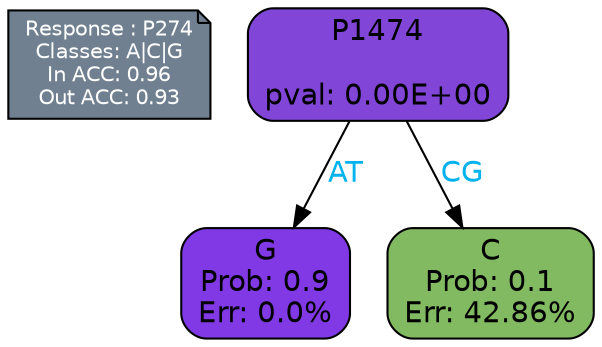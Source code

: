 digraph Tree {
node [shape=box, style="filled, rounded", color="black", fontname=helvetica] ;
graph [ranksep=equally, splines=polylines, bgcolor=transparent, dpi=600] ;
edge [fontname=helvetica] ;
LEGEND [label="Response : P274
Classes: A|C|G
In ACC: 0.96
Out ACC: 0.93
",shape=note,align=left,style=filled,fillcolor="slategray",fontcolor="white",fontsize=10];1 [label="P1474

pval: 0.00E+00", fillcolor="#8145d8"] ;
2 [label="G
Prob: 0.9
Err: 0.0%", fillcolor="#8139e5"] ;
3 [label="C
Prob: 0.1
Err: 42.86%", fillcolor="#82ba62"] ;
1 -> 2 [label="AT",fontcolor=deepskyblue2] ;
1 -> 3 [label="CG",fontcolor=deepskyblue2] ;
{rank = same; 2;3;}{rank = same; LEGEND;1;}}